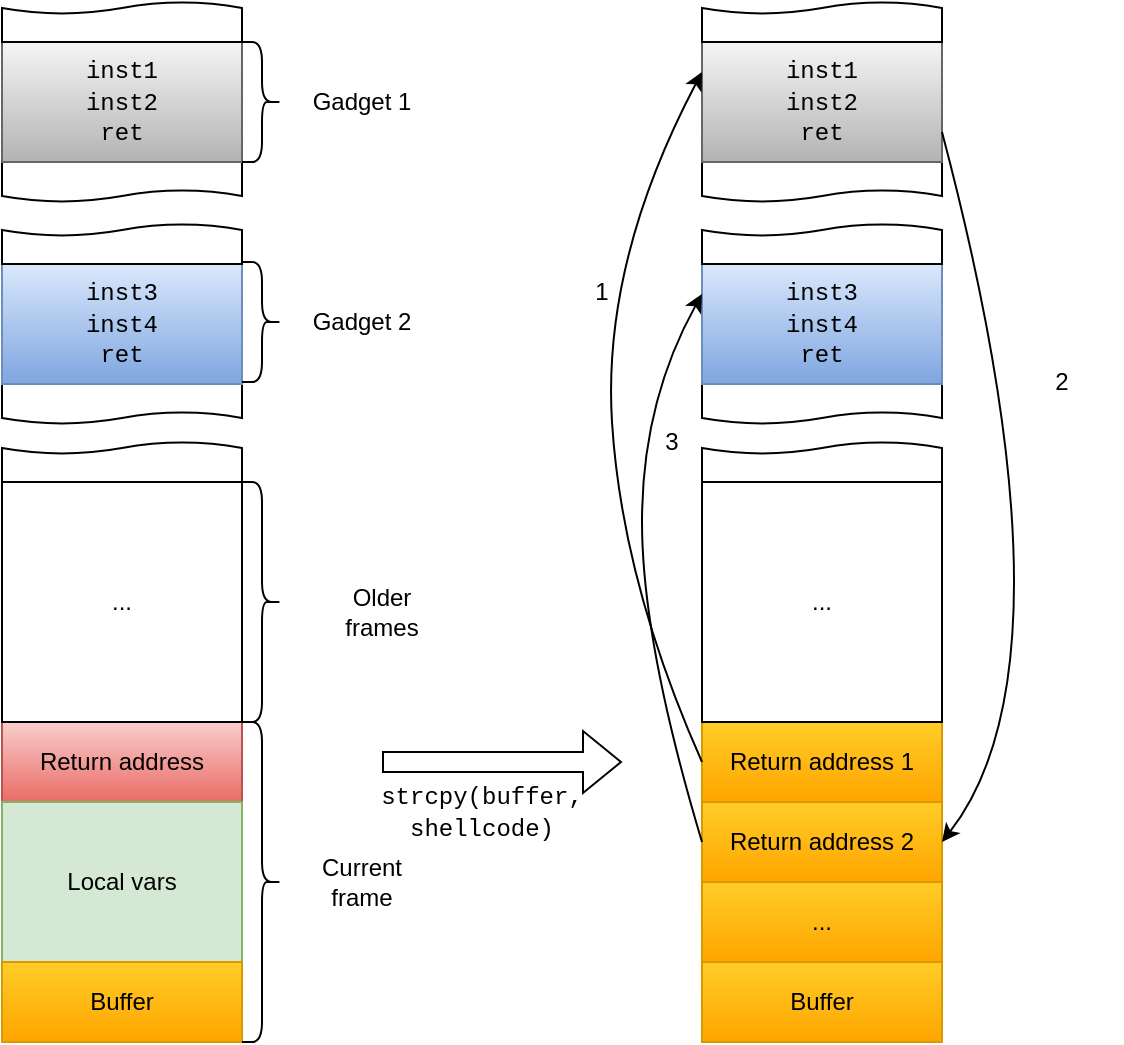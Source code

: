 <mxfile version="28.0.6">
  <diagram name="Page-1" id="lhTfg0rswQ8P2bYE6G2S">
    <mxGraphModel dx="1042" dy="535" grid="1" gridSize="10" guides="1" tooltips="1" connect="1" arrows="1" fold="1" page="1" pageScale="1" pageWidth="850" pageHeight="1100" math="0" shadow="0">
      <root>
        <mxCell id="0" />
        <mxCell id="1" parent="0" />
        <mxCell id="-8NUK9hQ9mEakbZkPeLY-1" value="Return address" style="rounded=0;whiteSpace=wrap;html=1;fillColor=#f8cecc;gradientColor=#ea6b66;strokeColor=#b85450;" vertex="1" parent="1">
          <mxGeometry x="120" y="400" width="120" height="40" as="geometry" />
        </mxCell>
        <mxCell id="-8NUK9hQ9mEakbZkPeLY-2" value="Local vars" style="rounded=0;whiteSpace=wrap;html=1;fillColor=#d5e8d4;strokeColor=#82b366;" vertex="1" parent="1">
          <mxGeometry x="120" y="440" width="120" height="80" as="geometry" />
        </mxCell>
        <mxCell id="-8NUK9hQ9mEakbZkPeLY-3" value="Buffer" style="rounded=0;whiteSpace=wrap;html=1;fillColor=#ffcd28;gradientColor=#ffa500;strokeColor=#d79b00;" vertex="1" parent="1">
          <mxGeometry x="120" y="520" width="120" height="40" as="geometry" />
        </mxCell>
        <mxCell id="-8NUK9hQ9mEakbZkPeLY-4" value="..." style="rounded=0;whiteSpace=wrap;html=1;" vertex="1" parent="1">
          <mxGeometry x="120" y="280" width="120" height="120" as="geometry" />
        </mxCell>
        <mxCell id="-8NUK9hQ9mEakbZkPeLY-5" value="" style="shape=curlyBracket;whiteSpace=wrap;html=1;rounded=1;flipH=1;labelPosition=right;verticalLabelPosition=middle;align=left;verticalAlign=middle;" vertex="1" parent="1">
          <mxGeometry x="240" y="400" width="20" height="160" as="geometry" />
        </mxCell>
        <mxCell id="-8NUK9hQ9mEakbZkPeLY-6" value="Current frame" style="text;html=1;align=center;verticalAlign=middle;whiteSpace=wrap;rounded=0;" vertex="1" parent="1">
          <mxGeometry x="270" y="465" width="60" height="30" as="geometry" />
        </mxCell>
        <mxCell id="-8NUK9hQ9mEakbZkPeLY-7" value="Older frames" style="text;html=1;align=center;verticalAlign=middle;whiteSpace=wrap;rounded=0;" vertex="1" parent="1">
          <mxGeometry x="280" y="330" width="60" height="30" as="geometry" />
        </mxCell>
        <mxCell id="-8NUK9hQ9mEakbZkPeLY-8" value="" style="shape=curlyBracket;whiteSpace=wrap;html=1;rounded=1;flipH=1;labelPosition=right;verticalLabelPosition=middle;align=left;verticalAlign=middle;" vertex="1" parent="1">
          <mxGeometry x="240" y="280" width="20" height="120" as="geometry" />
        </mxCell>
        <mxCell id="-8NUK9hQ9mEakbZkPeLY-10" value="" style="shape=document;whiteSpace=wrap;html=1;boundedLbl=1;direction=west;" vertex="1" parent="1">
          <mxGeometry x="120" y="260" width="120" height="20" as="geometry" />
        </mxCell>
        <mxCell id="-8NUK9hQ9mEakbZkPeLY-11" value="" style="shape=document;whiteSpace=wrap;html=1;boundedLbl=1;" vertex="1" parent="1">
          <mxGeometry x="120" y="231" width="120" height="20" as="geometry" />
        </mxCell>
        <mxCell id="-8NUK9hQ9mEakbZkPeLY-12" value="&lt;div&gt;&lt;font face=&quot;Courier New&quot;&gt;inst3&lt;/font&gt;&lt;/div&gt;&lt;div&gt;&lt;font face=&quot;Courier New&quot;&gt;inst4&lt;/font&gt;&lt;/div&gt;&lt;div&gt;&lt;font face=&quot;Courier New&quot;&gt;ret&lt;/font&gt;&lt;/div&gt;" style="rounded=0;whiteSpace=wrap;html=1;fillColor=#dae8fc;gradientColor=#7ea6e0;strokeColor=#6c8ebf;" vertex="1" parent="1">
          <mxGeometry x="120" y="171" width="120" height="60" as="geometry" />
        </mxCell>
        <mxCell id="-8NUK9hQ9mEakbZkPeLY-14" value="" style="shape=document;whiteSpace=wrap;html=1;boundedLbl=1;direction=west;" vertex="1" parent="1">
          <mxGeometry x="120" y="151" width="120" height="20" as="geometry" />
        </mxCell>
        <mxCell id="-8NUK9hQ9mEakbZkPeLY-15" value="" style="shape=document;whiteSpace=wrap;html=1;boundedLbl=1;" vertex="1" parent="1">
          <mxGeometry x="120" y="120" width="120" height="20" as="geometry" />
        </mxCell>
        <mxCell id="-8NUK9hQ9mEakbZkPeLY-16" value="&lt;div&gt;&lt;font face=&quot;Courier New&quot;&gt;inst1&lt;/font&gt;&lt;/div&gt;&lt;div&gt;&lt;font face=&quot;Courier New&quot;&gt;inst2&lt;/font&gt;&lt;/div&gt;&lt;div&gt;&lt;font face=&quot;Courier New&quot;&gt;ret&lt;/font&gt;&lt;/div&gt;" style="rounded=0;whiteSpace=wrap;html=1;fillColor=#f5f5f5;gradientColor=#b3b3b3;strokeColor=#666666;" vertex="1" parent="1">
          <mxGeometry x="120" y="60" width="120" height="60" as="geometry" />
        </mxCell>
        <mxCell id="-8NUK9hQ9mEakbZkPeLY-17" value="" style="shape=document;whiteSpace=wrap;html=1;boundedLbl=1;direction=west;" vertex="1" parent="1">
          <mxGeometry x="120" y="40" width="120" height="20" as="geometry" />
        </mxCell>
        <mxCell id="-8NUK9hQ9mEakbZkPeLY-18" value="" style="shape=curlyBracket;whiteSpace=wrap;html=1;rounded=1;flipH=1;labelPosition=right;verticalLabelPosition=middle;align=left;verticalAlign=middle;" vertex="1" parent="1">
          <mxGeometry x="240" y="170" width="20" height="60" as="geometry" />
        </mxCell>
        <mxCell id="-8NUK9hQ9mEakbZkPeLY-19" value="" style="shape=curlyBracket;whiteSpace=wrap;html=1;rounded=1;flipH=1;labelPosition=right;verticalLabelPosition=middle;align=left;verticalAlign=middle;" vertex="1" parent="1">
          <mxGeometry x="240" y="60" width="20" height="60" as="geometry" />
        </mxCell>
        <mxCell id="-8NUK9hQ9mEakbZkPeLY-20" value="Gadget 1" style="text;html=1;align=center;verticalAlign=middle;whiteSpace=wrap;rounded=0;" vertex="1" parent="1">
          <mxGeometry x="270" y="75" width="60" height="30" as="geometry" />
        </mxCell>
        <mxCell id="-8NUK9hQ9mEakbZkPeLY-21" value="Gadget 2" style="text;html=1;align=center;verticalAlign=middle;whiteSpace=wrap;rounded=0;" vertex="1" parent="1">
          <mxGeometry x="270" y="185" width="60" height="30" as="geometry" />
        </mxCell>
        <mxCell id="-8NUK9hQ9mEakbZkPeLY-22" value="Return address 1" style="rounded=0;whiteSpace=wrap;html=1;fillColor=#ffcd28;gradientColor=#ffa500;strokeColor=#d79b00;" vertex="1" parent="1">
          <mxGeometry x="470" y="400" width="120" height="40" as="geometry" />
        </mxCell>
        <mxCell id="-8NUK9hQ9mEakbZkPeLY-23" value="..." style="rounded=0;whiteSpace=wrap;html=1;fillColor=#ffcd28;strokeColor=#d79b00;gradientColor=#ffa500;" vertex="1" parent="1">
          <mxGeometry x="470" y="480" width="120" height="40" as="geometry" />
        </mxCell>
        <mxCell id="-8NUK9hQ9mEakbZkPeLY-24" value="Buffer" style="rounded=0;whiteSpace=wrap;html=1;fillColor=#ffcd28;gradientColor=#ffa500;strokeColor=#d79b00;" vertex="1" parent="1">
          <mxGeometry x="470" y="520" width="120" height="40" as="geometry" />
        </mxCell>
        <mxCell id="-8NUK9hQ9mEakbZkPeLY-25" value="..." style="rounded=0;whiteSpace=wrap;html=1;" vertex="1" parent="1">
          <mxGeometry x="470" y="280" width="120" height="120" as="geometry" />
        </mxCell>
        <mxCell id="-8NUK9hQ9mEakbZkPeLY-30" value="" style="shape=document;whiteSpace=wrap;html=1;boundedLbl=1;direction=west;" vertex="1" parent="1">
          <mxGeometry x="470" y="260" width="120" height="20" as="geometry" />
        </mxCell>
        <mxCell id="-8NUK9hQ9mEakbZkPeLY-31" value="" style="shape=document;whiteSpace=wrap;html=1;boundedLbl=1;" vertex="1" parent="1">
          <mxGeometry x="470" y="231" width="120" height="20" as="geometry" />
        </mxCell>
        <mxCell id="-8NUK9hQ9mEakbZkPeLY-32" value="&lt;div&gt;&lt;font face=&quot;Courier New&quot;&gt;inst3&lt;/font&gt;&lt;/div&gt;&lt;div&gt;&lt;font face=&quot;Courier New&quot;&gt;inst4&lt;/font&gt;&lt;/div&gt;&lt;div&gt;&lt;font face=&quot;Courier New&quot;&gt;ret&lt;/font&gt;&lt;/div&gt;" style="rounded=0;whiteSpace=wrap;html=1;fillColor=#dae8fc;gradientColor=#7ea6e0;strokeColor=#6c8ebf;" vertex="1" parent="1">
          <mxGeometry x="470" y="171" width="120" height="60" as="geometry" />
        </mxCell>
        <mxCell id="-8NUK9hQ9mEakbZkPeLY-33" value="" style="shape=document;whiteSpace=wrap;html=1;boundedLbl=1;direction=west;" vertex="1" parent="1">
          <mxGeometry x="470" y="151" width="120" height="20" as="geometry" />
        </mxCell>
        <mxCell id="-8NUK9hQ9mEakbZkPeLY-34" value="" style="shape=document;whiteSpace=wrap;html=1;boundedLbl=1;" vertex="1" parent="1">
          <mxGeometry x="470" y="120" width="120" height="20" as="geometry" />
        </mxCell>
        <mxCell id="-8NUK9hQ9mEakbZkPeLY-35" value="&lt;div&gt;&lt;font face=&quot;Courier New&quot;&gt;inst1&lt;/font&gt;&lt;/div&gt;&lt;div&gt;&lt;font face=&quot;Courier New&quot;&gt;inst2&lt;/font&gt;&lt;/div&gt;&lt;div&gt;&lt;font face=&quot;Courier New&quot;&gt;ret&lt;/font&gt;&lt;/div&gt;" style="rounded=0;whiteSpace=wrap;html=1;fillColor=#f5f5f5;gradientColor=#b3b3b3;strokeColor=#666666;" vertex="1" parent="1">
          <mxGeometry x="470" y="60" width="120" height="60" as="geometry" />
        </mxCell>
        <mxCell id="-8NUK9hQ9mEakbZkPeLY-36" value="" style="shape=document;whiteSpace=wrap;html=1;boundedLbl=1;direction=west;" vertex="1" parent="1">
          <mxGeometry x="470" y="40" width="120" height="20" as="geometry" />
        </mxCell>
        <mxCell id="-8NUK9hQ9mEakbZkPeLY-41" value="" style="shape=flexArrow;endArrow=classic;html=1;rounded=0;" edge="1" parent="1">
          <mxGeometry width="50" height="50" relative="1" as="geometry">
            <mxPoint x="310" y="420" as="sourcePoint" />
            <mxPoint x="430" y="420" as="targetPoint" />
          </mxGeometry>
        </mxCell>
        <mxCell id="-8NUK9hQ9mEakbZkPeLY-42" value="&lt;font face=&quot;Courier New&quot;&gt;strcpy(buffer, shellcode)&lt;/font&gt;" style="text;html=1;align=center;verticalAlign=middle;whiteSpace=wrap;rounded=0;" vertex="1" parent="1">
          <mxGeometry x="330" y="430" width="60" height="30" as="geometry" />
        </mxCell>
        <mxCell id="-8NUK9hQ9mEakbZkPeLY-43" value="Return address 2" style="rounded=0;whiteSpace=wrap;html=1;fillColor=#ffcd28;gradientColor=#ffa500;strokeColor=#d79b00;" vertex="1" parent="1">
          <mxGeometry x="470" y="440" width="120" height="40" as="geometry" />
        </mxCell>
        <mxCell id="-8NUK9hQ9mEakbZkPeLY-45" value="" style="curved=1;endArrow=classic;html=1;rounded=0;exitX=0;exitY=0.5;exitDx=0;exitDy=0;entryX=0;entryY=0.25;entryDx=0;entryDy=0;" edge="1" parent="1" source="-8NUK9hQ9mEakbZkPeLY-22" target="-8NUK9hQ9mEakbZkPeLY-35">
          <mxGeometry width="50" height="50" relative="1" as="geometry">
            <mxPoint x="425" y="413.5" as="sourcePoint" />
            <mxPoint x="425" y="68.5" as="targetPoint" />
            <Array as="points">
              <mxPoint x="430" y="330" />
              <mxPoint x="420" y="170" />
            </Array>
          </mxGeometry>
        </mxCell>
        <mxCell id="-8NUK9hQ9mEakbZkPeLY-46" value="" style="curved=1;endArrow=classic;html=1;rounded=0;exitX=1;exitY=0.75;exitDx=0;exitDy=0;entryX=1;entryY=0.5;entryDx=0;entryDy=0;" edge="1" parent="1" source="-8NUK9hQ9mEakbZkPeLY-35" target="-8NUK9hQ9mEakbZkPeLY-43">
          <mxGeometry width="50" height="50" relative="1" as="geometry">
            <mxPoint x="490" y="505" as="sourcePoint" />
            <mxPoint x="490" y="160" as="targetPoint" />
            <Array as="points">
              <mxPoint x="660" y="370" />
            </Array>
          </mxGeometry>
        </mxCell>
        <mxCell id="-8NUK9hQ9mEakbZkPeLY-47" value="" style="curved=1;endArrow=classic;html=1;rounded=0;exitX=0;exitY=0.5;exitDx=0;exitDy=0;entryX=0;entryY=0.25;entryDx=0;entryDy=0;" edge="1" parent="1" source="-8NUK9hQ9mEakbZkPeLY-43" target="-8NUK9hQ9mEakbZkPeLY-32">
          <mxGeometry width="50" height="50" relative="1" as="geometry">
            <mxPoint x="470" y="635" as="sourcePoint" />
            <mxPoint x="470" y="290" as="targetPoint" />
            <Array as="points">
              <mxPoint x="440" y="360" />
              <mxPoint x="440" y="240" />
            </Array>
          </mxGeometry>
        </mxCell>
        <mxCell id="-8NUK9hQ9mEakbZkPeLY-48" value="1" style="text;html=1;align=center;verticalAlign=middle;whiteSpace=wrap;rounded=0;" vertex="1" parent="1">
          <mxGeometry x="390" y="170" width="60" height="30" as="geometry" />
        </mxCell>
        <mxCell id="-8NUK9hQ9mEakbZkPeLY-49" value="2" style="text;html=1;align=center;verticalAlign=middle;whiteSpace=wrap;rounded=0;" vertex="1" parent="1">
          <mxGeometry x="620" y="215" width="60" height="30" as="geometry" />
        </mxCell>
        <mxCell id="-8NUK9hQ9mEakbZkPeLY-51" value="3" style="text;html=1;align=center;verticalAlign=middle;whiteSpace=wrap;rounded=0;" vertex="1" parent="1">
          <mxGeometry x="425" y="245" width="60" height="30" as="geometry" />
        </mxCell>
      </root>
    </mxGraphModel>
  </diagram>
</mxfile>
